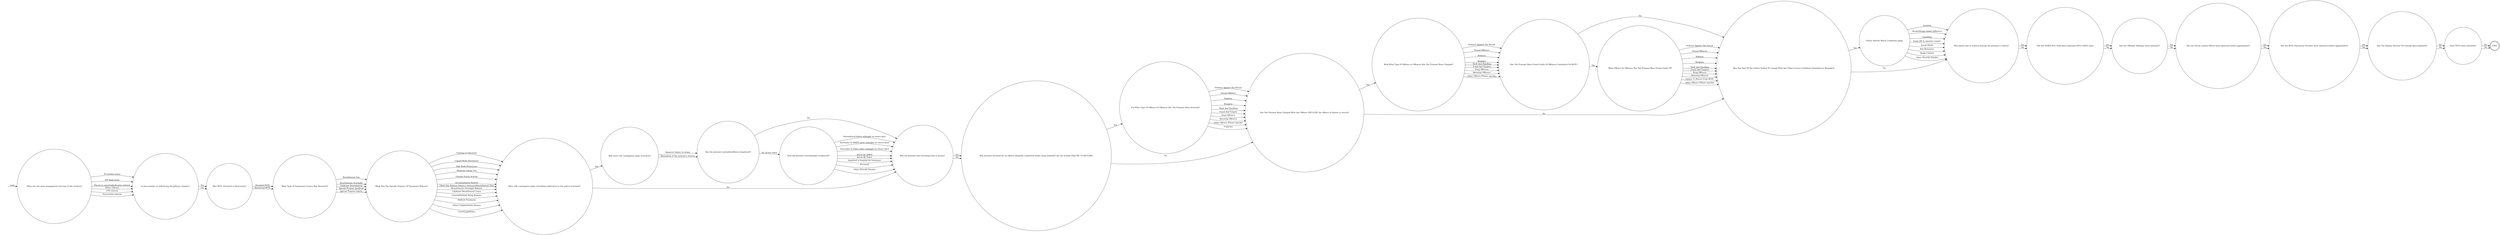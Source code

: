 digraph TEMPORARY_RELEASE_FAILURE {  rankdir=LR;
  node [shape = circle];
  START_NODE [label="", shape=none];
  START_NODE -> 59179 [label = "start"];
  END_NODE [label="END", shape="doublecircle"];
  59179 [label = "What was the main management outcome of the incident?"];
  59179 -> 59180 [label = "No further action"];
  59179 -> 59180 [label = "IEP Regression"];
  59179 -> 59180 [label = "Placed on report/adjudication referral"];
  59179 -> 59180 [label = "Police referral"];
  59179 -> 59180 [label = "CPS referral"];
  59179 -> 59180 [label = "Prosecution referral"];
  59180 [label = "Is any member of staff facing disciplinary charges?"];
  59180 -> 59181 [label = "Yes"];
  59180 -> 59181 [label = "No"];
  59181 [label = "Was ROTL Standard or Restricted?"];
  59181 -> 59182 [label = "Standard ROTL"];
  59181 -> 59182 [label = "Restricted ROTL"];
  59182 [label = "What Type Of Temporary Licence Was Breached?"];
  59182 -> 59183 [label = "Resettlement Day"];
  59182 -> 59183 [label = "Resettlement Overnight"];
  59182 -> 59183 [label = "Childcare Resettlement"];
  59182 -> 59183 [label = "Special Purpose (medical)"];
  59182 -> 59183 [label = "Special Purpose (other)"];
  59183 [label = "What Was The Specific Purpose Of Temporary Release?"];
  59183 -> 59184 [label = "Training or Education"];
  59183 -> 59184 [label = "Unpaid Work Placements"];
  59183 -> 59184 [label = "Paid Work Placements"];
  59183 -> 59184 [label = "Maintain Family Ties"];
  59183 -> 59184 [label = "Outside Prison Activity"];
  59183 -> 59184 [label = "Accommodation Related"];
  59183 -> 59184 [label = "Other Day Release linked to Sentence/Resettlement Plan"];
  59183 -> 59184 [label = "Resettlement Overnight Release"];
  59183 -> 59184 [label = "Childcare Resettlement Leave"];
  59183 -> 59184 [label = "Funeral/Visiting Dying Relative"];
  59183 -> 59184 [label = "Medical Treatment"];
  59183 -> 59184 [label = "Other Compassionate Reason"];
  59183 -> 59184 [label = "Court/Legal/Police"];
  59184 [label = "Were UAL contingency plans (including notification to the police) activated?"];
  59184 -> 59185 [label = "Yes"];
  59184 -> 59188 [label = "No"];
  59185 [label = "Why were UAL contingency plans activated?"];
  59185 -> 59186 [label = "Apparent failure to return"];
  59185 -> 59186 [label = "Revocation of the prisoner's licence"];
  59186 [label = "Has the prisoner surrendered/been recaptured?"];
  59186 -> 59187 [label = "Yes (Enter Date)"];
  59186 -> 59188 [label = "No"];
  59187 [label = "How did prisoner surrender/get recaptured?"];
  59187 -> 59188 [label = "Surrendered before midnight on return date"];
  59187 -> 59188 [label = "Surrender To HMPS (after midnight on return date)"];
  59187 -> 59188 [label = "Surrender To Police (after midnight on return date)"];
  59187 -> 59188 [label = "Arrest By HMPS"];
  59187 -> 59188 [label = "Arrest By Police"];
  59187 -> 59188 [label = "Admitted to hospital for treatment"];
  59187 -> 59188 [label = "Deceased"];
  59187 -> 59188 [label = "Other (Provide Details)"];
  59188 [label = "Was the prisoner late returning back to prison?"];
  59188 -> 59189 [label = "Yes"];
  59188 -> 59189 [label = "No"];
  59189 [label = "Was prisoner arrested for an offence allegedly committed whilst temp released? (do not include FAILURE TO RETURN)"];
  59189 -> 59190 [label = "Yes"];
  59189 -> 59191 [label = "No"];
  59190 [label = "For What Type Of Offence Or Offences Has The Prisoner Been Arrested?"];
  59190 -> 59191 [label = "Violence Against The Person"];
  59190 -> 59191 [label = "Sexual Offences"];
  59190 -> 59191 [label = "Robbery"];
  59190 -> 59191 [label = "Burglary"];
  59190 -> 59191 [label = "Theft And Handling"];
  59190 -> 59191 [label = "Fraud And Forgery"];
  59190 -> 59191 [label = "Drug Offences"];
  59190 -> 59191 [label = "Motoring Offences"];
  59190 -> 59191 [label = "Other Offence (Please specify)"];
  59190 -> 59191 [label = "Unknown"];
  59191 [label = "Has The Prisoner Been Charged With Any Offence (INCLUDE the offence of failure to return)?"];
  59191 -> 59192 [label = "Yes"];
  59191 -> 59195 [label = "No"];
  59192 [label = "With What Type Of Offence or Offences Has The Prisoner Been Charged?"];
  59192 -> 59193 [label = "Violence Against The Person"];
  59192 -> 59193 [label = "Sexual Offences"];
  59192 -> 59193 [label = "Robbery"];
  59192 -> 59193 [label = "Burglary"];
  59192 -> 59193 [label = "Theft And Handling"];
  59192 -> 59193 [label = "Fraud And Forgery"];
  59192 -> 59193 [label = "Drug Offences"];
  59192 -> 59193 [label = "Motoring Offences"];
  59192 -> 59193 [label = "Other Offence (Please specify)"];
  59193 [label = "Has The Prisoner Been Found Guilty Of Offences Committed On ROTL?"];
  59193 -> 59194 [label = "Yes"];
  59193 -> 59195 [label = "No"];
  59194 [label = "What Offence Or Offences Has The Prisoner Been Found Guilty Of?"];
  59194 -> 59195 [label = "Violence Against The Person"];
  59194 -> 59195 [label = "Sexual Offences"];
  59194 -> 59195 [label = "Robbery"];
  59194 -> 59195 [label = "Burglary"];
  59194 -> 59195 [label = "Theft And Handling"];
  59194 -> 59195 [label = "Fraud And Forgery"];
  59194 -> 59195 [label = "Drug Offences"];
  59194 -> 59195 [label = "Motoring Offences"];
  59194 -> 59195 [label = "Failure To Return From ROTL"];
  59194 -> 59195 [label = "Other Offence (Please specify)"];
  59195 [label = "Was Any Part Of The Failure Failing To Comply With Any Other Licence Conditions (Standard or Bespoke)?"];
  59195 -> 59196 [label = "Yes"];
  59195 -> 59197 [label = "No"];
  59196 [label = "Please Specify Which Conditions apply"];
  59196 -> 59197 [label = "Location"];
  59196 -> 59197 [label = "Alcohol/drugs (under influence)"];
  59196 -> 59197 [label = "Gambling"];
  59196 -> 59197 [label = "Finds (fill in separate report)"];
  59196 -> 59197 [label = "Social Media"];
  59196 -> 59197 [label = "Bad Behaviour"];
  59196 -> 59197 [label = "Media Contact"];
  59196 -> 59197 [label = "Other (Provide Details)"];
  59197 [label = "Was failure due to matters beyond the prisoner’s control?"];
  59197 -> 59198 [label = "Yes"];
  59197 -> 59198 [label = "No"];
  59198 [label = "Has the NOMS SFO Team been informed (SFO CASES only)"];
  59198 -> 59199 [label = "Yes"];
  59198 -> 59199 [label = "No"];
  59199 [label = "Has the Offender Manager been informed?"];
  59199 -> 59200 [label = "Yes"];
  59199 -> 59200 [label = "No"];
  59200 [label = "Has the Victim Liaison Officer been informed (where appropriate)?"];
  59200 -> 59201 [label = "Yes"];
  59200 -> 59201 [label = "No"];
  59201 [label = "Has the ROTL Placement Provider been informed (where appropriate)?"];
  59201 -> 59202 [label = "Yes"];
  59201 -> 59202 [label = "No"];
  59202 [label = "Has The Deputy Director Of Custody Been Informed?"];
  59202 -> 59203 [label = "Yes"];
  59202 -> 59203 [label = "No"];
  59203 [label = "Have PPCS Been Informed?"];
  59203 -> END_NODE [label = "Yes"];
  59203 -> END_NODE [label = "No"];
}
